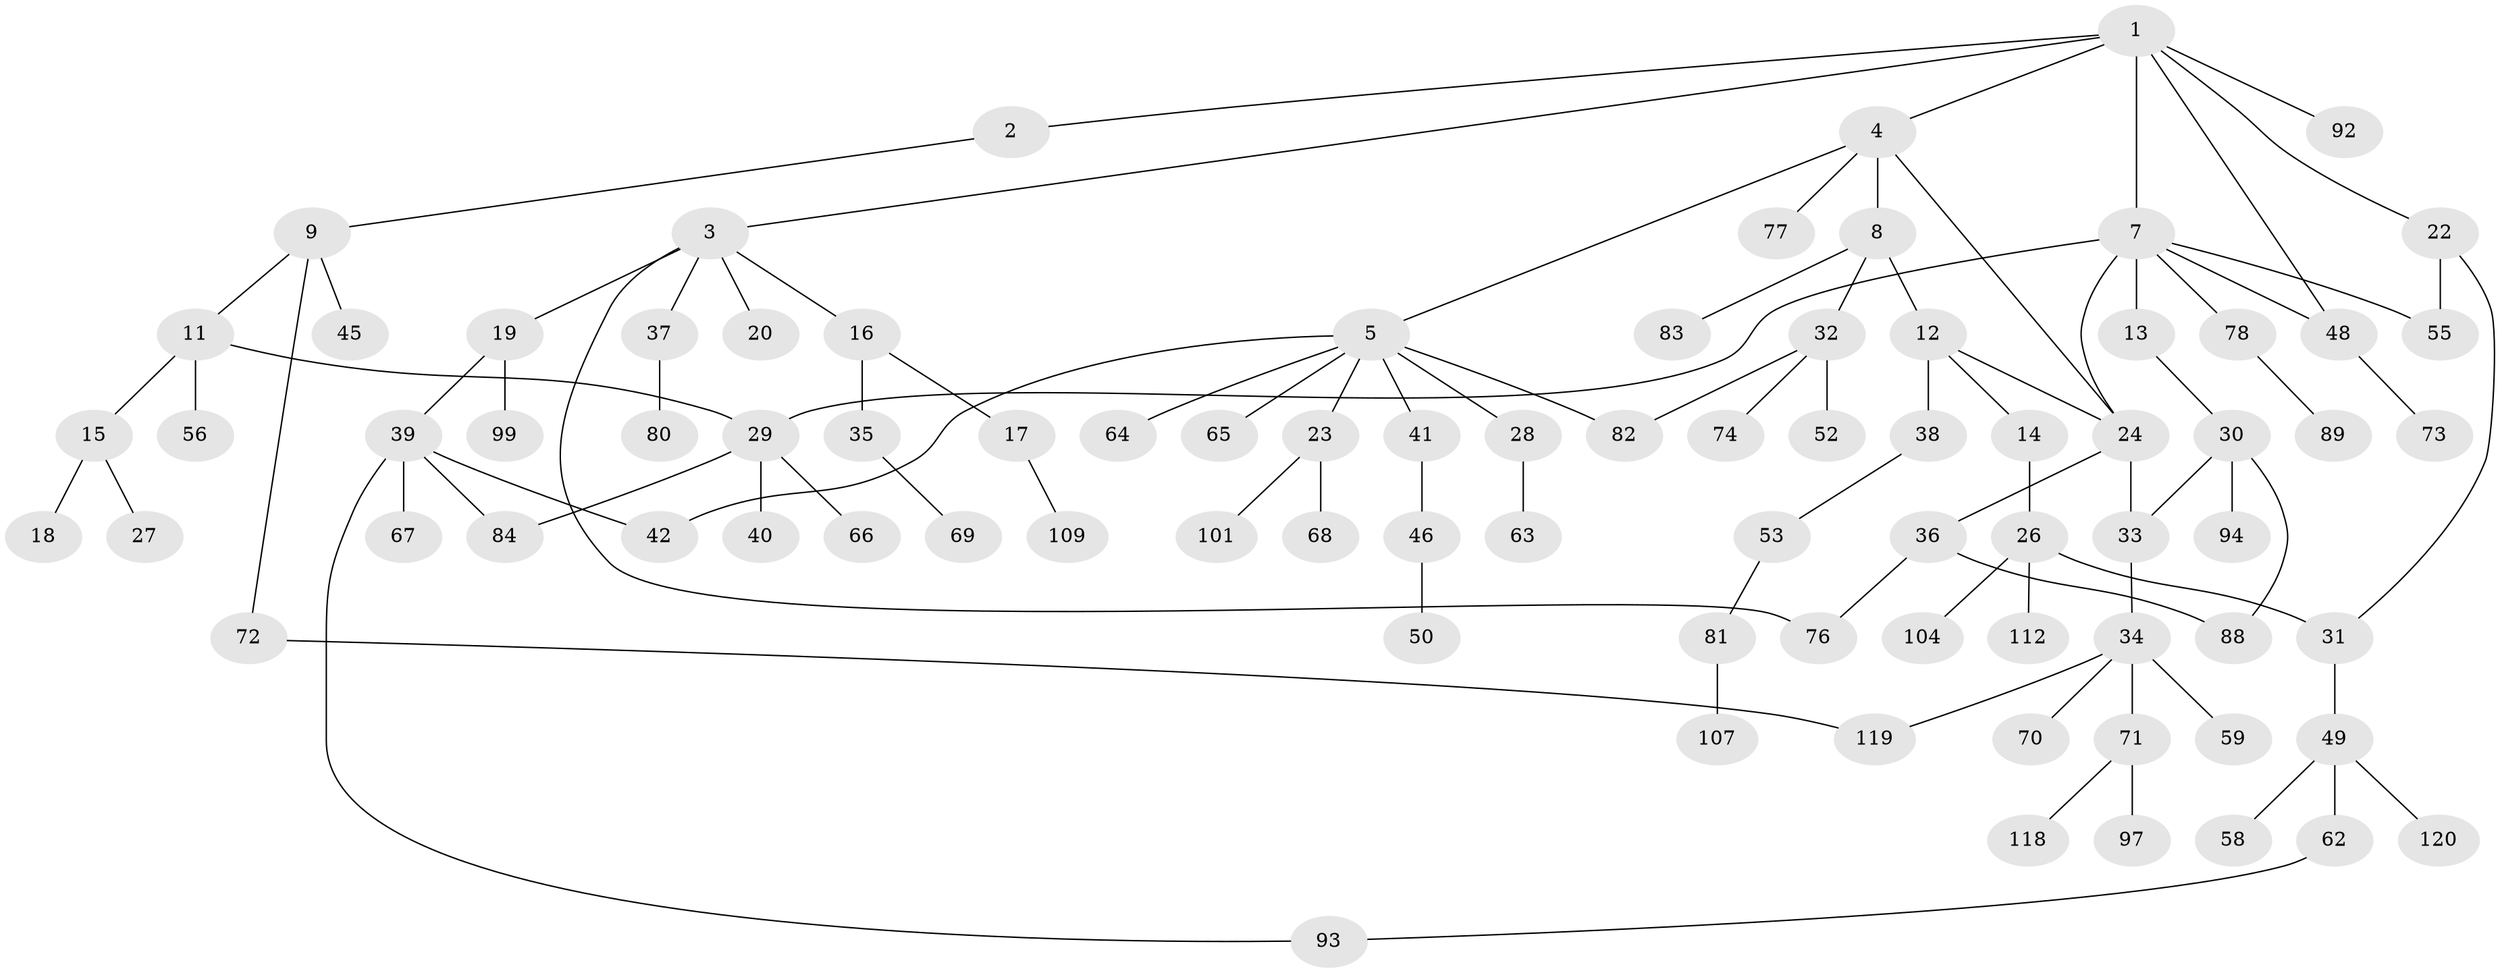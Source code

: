 // original degree distribution, {7: 0.01639344262295082, 2: 0.2786885245901639, 5: 0.040983606557377046, 4: 0.10655737704918032, 3: 0.16393442622950818, 6: 0.00819672131147541, 1: 0.38524590163934425}
// Generated by graph-tools (version 1.1) at 2025/16/03/04/25 18:16:58]
// undirected, 85 vertices, 98 edges
graph export_dot {
graph [start="1"]
  node [color=gray90,style=filled];
  1;
  2;
  3 [super="+95"];
  4 [super="+51"];
  5 [super="+21+6"];
  7 [super="+75+108+60"];
  8;
  9 [super="+98"];
  11;
  12;
  13 [super="+54"];
  14;
  15;
  16;
  17;
  18 [super="+106"];
  19;
  20;
  22;
  23 [super="+87"];
  24 [super="+25"];
  26 [super="+96"];
  27;
  28;
  29;
  30 [super="+86"];
  31 [super="+79+47"];
  32;
  33 [super="+43"];
  34;
  35;
  36;
  37;
  38;
  39 [super="+116"];
  40;
  41 [super="+44"];
  42;
  45;
  46;
  48;
  49;
  50;
  52;
  53 [super="+61+57"];
  55 [super="+117"];
  56;
  58;
  59;
  62;
  63;
  64;
  65;
  66;
  67;
  68;
  69;
  70;
  71 [super="+90"];
  72;
  73;
  74;
  76 [super="+85"];
  77;
  78;
  80;
  81;
  82 [super="+91"];
  83;
  84;
  88 [super="+110"];
  89;
  92;
  93;
  94;
  97;
  99;
  101 [super="+115"];
  104 [super="+111"];
  107;
  109;
  112;
  118;
  119;
  120;
  1 -- 2;
  1 -- 3;
  1 -- 4;
  1 -- 7;
  1 -- 22;
  1 -- 92;
  1 -- 48;
  2 -- 9;
  3 -- 16;
  3 -- 19;
  3 -- 20;
  3 -- 37;
  3 -- 76;
  4 -- 5;
  4 -- 8;
  4 -- 24;
  4 -- 77;
  5 -- 82;
  5 -- 65;
  5 -- 23;
  5 -- 64;
  5 -- 41;
  5 -- 42;
  5 -- 28;
  7 -- 13;
  7 -- 48;
  7 -- 55;
  7 -- 78;
  7 -- 29;
  7 -- 24;
  8 -- 12;
  8 -- 32;
  8 -- 83;
  9 -- 11;
  9 -- 45;
  9 -- 72;
  11 -- 15;
  11 -- 29;
  11 -- 56;
  12 -- 14;
  12 -- 24;
  12 -- 38;
  13 -- 30;
  14 -- 26;
  15 -- 18;
  15 -- 27;
  16 -- 17;
  16 -- 35;
  17 -- 109;
  19 -- 39;
  19 -- 99;
  22 -- 31;
  22 -- 55;
  23 -- 68 [weight=2];
  23 -- 101;
  24 -- 33;
  24 -- 36;
  26 -- 104;
  26 -- 112;
  26 -- 31;
  28 -- 63;
  29 -- 40;
  29 -- 66;
  29 -- 84;
  30 -- 94;
  30 -- 33;
  30 -- 88;
  31 -- 49;
  32 -- 52;
  32 -- 74;
  32 -- 82;
  33 -- 34;
  34 -- 59;
  34 -- 70;
  34 -- 71;
  34 -- 119;
  35 -- 69;
  36 -- 76;
  36 -- 88;
  37 -- 80;
  38 -- 53;
  39 -- 67;
  39 -- 84;
  39 -- 42;
  39 -- 93;
  41 -- 46;
  46 -- 50;
  48 -- 73;
  49 -- 58;
  49 -- 62;
  49 -- 120;
  53 -- 81;
  62 -- 93;
  71 -- 97;
  71 -- 118;
  72 -- 119;
  78 -- 89;
  81 -- 107;
}
